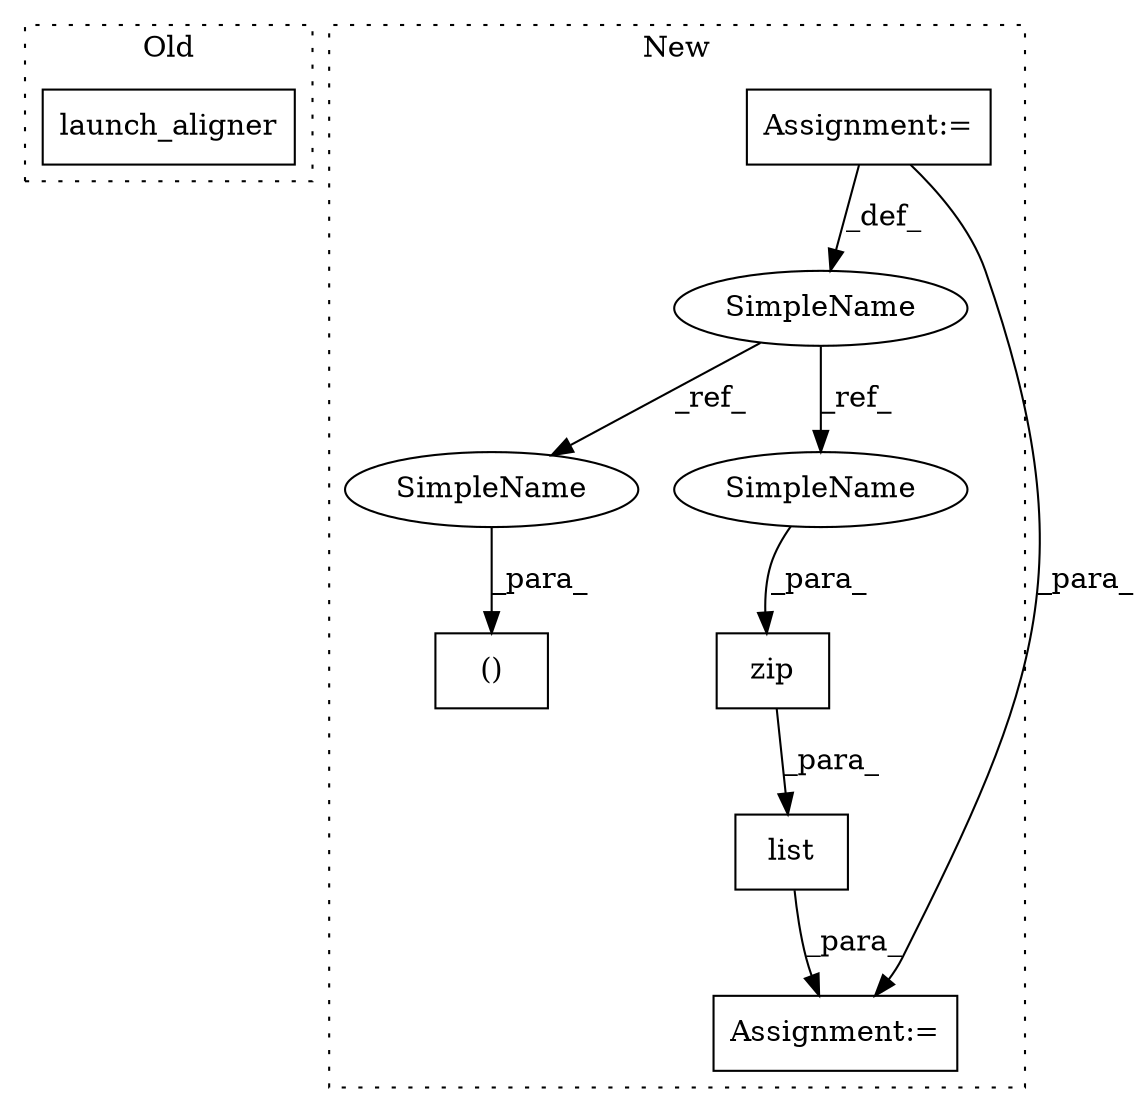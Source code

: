 digraph G {
subgraph cluster0 {
1 [label="launch_aligner" a="32" s="6903" l="16" shape="box"];
label = "Old";
style="dotted";
}
subgraph cluster1 {
2 [label="list" a="32" s="8312,8473" l="14,-3" shape="box"];
3 [label="zip" a="32" s="8423,8457" l="4,1" shape="box"];
4 [label="SimpleName" a="42" s="7934" l="13" shape="ellipse"];
5 [label="()" a="106" s="8162" l="58" shape="box"];
6 [label="Assignment:=" a="7" s="7934" l="13" shape="box"];
7 [label="Assignment:=" a="7" s="8311" l="1" shape="box"];
8 [label="SimpleName" a="42" s="8162" l="13" shape="ellipse"];
9 [label="SimpleName" a="42" s="8427" l="13" shape="ellipse"];
label = "New";
style="dotted";
}
2 -> 7 [label="_para_"];
3 -> 2 [label="_para_"];
4 -> 9 [label="_ref_"];
4 -> 8 [label="_ref_"];
6 -> 7 [label="_para_"];
6 -> 4 [label="_def_"];
8 -> 5 [label="_para_"];
9 -> 3 [label="_para_"];
}